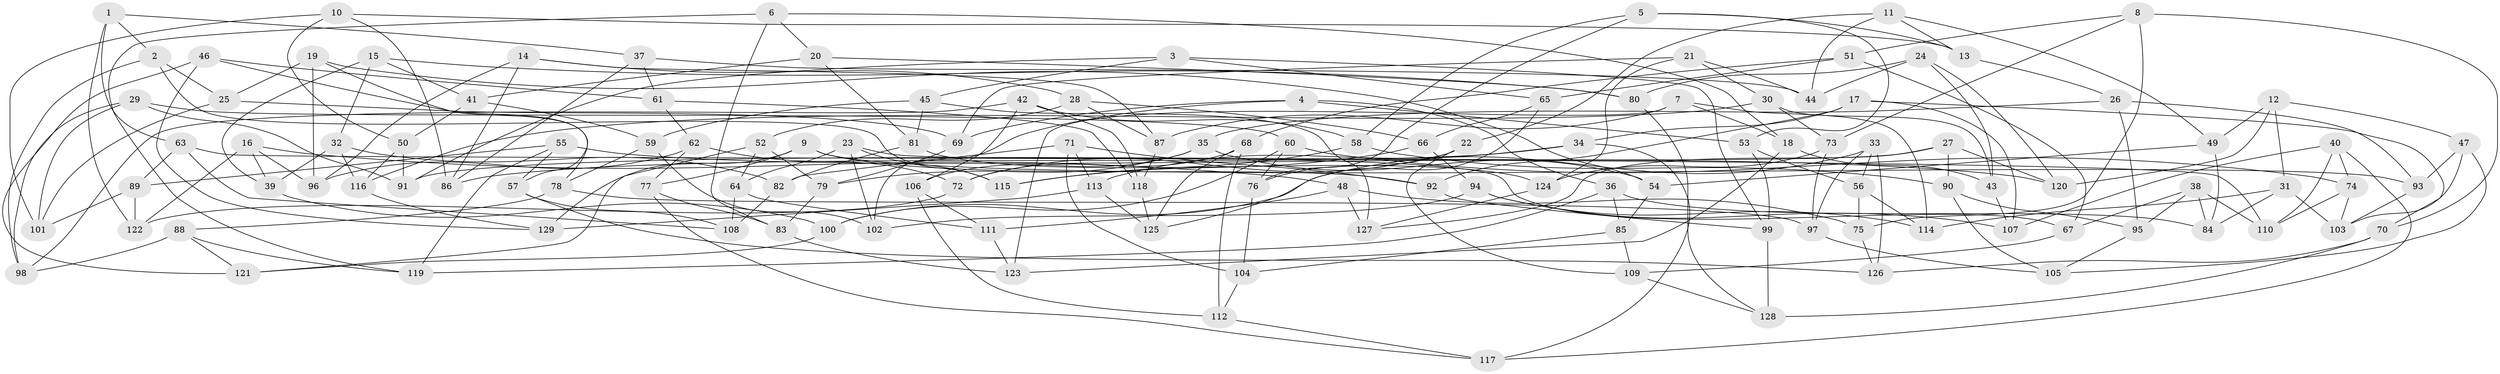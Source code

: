 // coarse degree distribution, {4: 0.6666666666666666, 8: 0.044444444444444446, 6: 0.2111111111111111, 5: 0.05555555555555555, 11: 0.011111111111111112, 10: 0.011111111111111112}
// Generated by graph-tools (version 1.1) at 2025/20/03/04/25 18:20:28]
// undirected, 129 vertices, 258 edges
graph export_dot {
graph [start="1"]
  node [color=gray90,style=filled];
  1;
  2;
  3;
  4;
  5;
  6;
  7;
  8;
  9;
  10;
  11;
  12;
  13;
  14;
  15;
  16;
  17;
  18;
  19;
  20;
  21;
  22;
  23;
  24;
  25;
  26;
  27;
  28;
  29;
  30;
  31;
  32;
  33;
  34;
  35;
  36;
  37;
  38;
  39;
  40;
  41;
  42;
  43;
  44;
  45;
  46;
  47;
  48;
  49;
  50;
  51;
  52;
  53;
  54;
  55;
  56;
  57;
  58;
  59;
  60;
  61;
  62;
  63;
  64;
  65;
  66;
  67;
  68;
  69;
  70;
  71;
  72;
  73;
  74;
  75;
  76;
  77;
  78;
  79;
  80;
  81;
  82;
  83;
  84;
  85;
  86;
  87;
  88;
  89;
  90;
  91;
  92;
  93;
  94;
  95;
  96;
  97;
  98;
  99;
  100;
  101;
  102;
  103;
  104;
  105;
  106;
  107;
  108;
  109;
  110;
  111;
  112;
  113;
  114;
  115;
  116;
  117;
  118;
  119;
  120;
  121;
  122;
  123;
  124;
  125;
  126;
  127;
  128;
  129;
  1 -- 2;
  1 -- 37;
  1 -- 63;
  1 -- 122;
  2 -- 98;
  2 -- 25;
  2 -- 115;
  3 -- 99;
  3 -- 91;
  3 -- 65;
  3 -- 45;
  4 -- 36;
  4 -- 69;
  4 -- 102;
  4 -- 53;
  5 -- 76;
  5 -- 58;
  5 -- 53;
  5 -- 13;
  6 -- 119;
  6 -- 18;
  6 -- 20;
  6 -- 83;
  7 -- 87;
  7 -- 18;
  7 -- 114;
  7 -- 123;
  8 -- 70;
  8 -- 51;
  8 -- 75;
  8 -- 73;
  9 -- 92;
  9 -- 129;
  9 -- 93;
  9 -- 77;
  10 -- 13;
  10 -- 101;
  10 -- 50;
  10 -- 86;
  11 -- 44;
  11 -- 13;
  11 -- 22;
  11 -- 49;
  12 -- 31;
  12 -- 120;
  12 -- 47;
  12 -- 49;
  13 -- 26;
  14 -- 86;
  14 -- 87;
  14 -- 96;
  14 -- 28;
  15 -- 32;
  15 -- 80;
  15 -- 39;
  15 -- 41;
  16 -- 39;
  16 -- 122;
  16 -- 96;
  16 -- 48;
  17 -- 70;
  17 -- 92;
  17 -- 34;
  17 -- 107;
  18 -- 43;
  18 -- 123;
  19 -- 25;
  19 -- 96;
  19 -- 57;
  19 -- 54;
  20 -- 41;
  20 -- 81;
  20 -- 80;
  21 -- 30;
  21 -- 69;
  21 -- 44;
  21 -- 124;
  22 -- 109;
  22 -- 76;
  22 -- 72;
  23 -- 64;
  23 -- 115;
  23 -- 102;
  23 -- 67;
  24 -- 44;
  24 -- 43;
  24 -- 120;
  24 -- 80;
  25 -- 69;
  25 -- 101;
  26 -- 95;
  26 -- 93;
  26 -- 35;
  27 -- 127;
  27 -- 90;
  27 -- 91;
  27 -- 120;
  28 -- 52;
  28 -- 66;
  28 -- 87;
  29 -- 91;
  29 -- 98;
  29 -- 101;
  29 -- 60;
  30 -- 43;
  30 -- 73;
  30 -- 116;
  31 -- 114;
  31 -- 103;
  31 -- 84;
  32 -- 116;
  32 -- 82;
  32 -- 39;
  33 -- 126;
  33 -- 56;
  33 -- 100;
  33 -- 97;
  34 -- 117;
  34 -- 113;
  34 -- 86;
  35 -- 79;
  35 -- 106;
  35 -- 54;
  36 -- 119;
  36 -- 84;
  36 -- 85;
  37 -- 44;
  37 -- 61;
  37 -- 86;
  38 -- 110;
  38 -- 84;
  38 -- 67;
  38 -- 95;
  39 -- 100;
  40 -- 74;
  40 -- 117;
  40 -- 107;
  40 -- 110;
  41 -- 59;
  41 -- 50;
  42 -- 98;
  42 -- 58;
  42 -- 106;
  42 -- 118;
  43 -- 107;
  45 -- 59;
  45 -- 81;
  45 -- 127;
  46 -- 78;
  46 -- 129;
  46 -- 61;
  46 -- 121;
  47 -- 103;
  47 -- 93;
  47 -- 105;
  48 -- 127;
  48 -- 111;
  48 -- 75;
  49 -- 54;
  49 -- 84;
  50 -- 91;
  50 -- 116;
  51 -- 68;
  51 -- 67;
  51 -- 65;
  52 -- 79;
  52 -- 121;
  52 -- 64;
  53 -- 99;
  53 -- 56;
  54 -- 85;
  55 -- 57;
  55 -- 89;
  55 -- 119;
  55 -- 120;
  56 -- 75;
  56 -- 114;
  57 -- 108;
  57 -- 126;
  58 -- 115;
  58 -- 90;
  59 -- 78;
  59 -- 102;
  60 -- 76;
  60 -- 74;
  60 -- 100;
  61 -- 118;
  61 -- 62;
  62 -- 77;
  62 -- 96;
  62 -- 72;
  63 -- 110;
  63 -- 108;
  63 -- 89;
  64 -- 111;
  64 -- 108;
  65 -- 125;
  65 -- 66;
  66 -- 115;
  66 -- 94;
  67 -- 109;
  68 -- 125;
  68 -- 112;
  68 -- 72;
  69 -- 79;
  70 -- 128;
  70 -- 126;
  71 -- 82;
  71 -- 113;
  71 -- 92;
  71 -- 104;
  72 -- 122;
  73 -- 124;
  73 -- 97;
  74 -- 110;
  74 -- 103;
  75 -- 126;
  76 -- 104;
  77 -- 117;
  77 -- 83;
  78 -- 88;
  78 -- 97;
  79 -- 83;
  80 -- 128;
  81 -- 124;
  81 -- 82;
  82 -- 108;
  83 -- 123;
  85 -- 104;
  85 -- 109;
  87 -- 118;
  88 -- 119;
  88 -- 98;
  88 -- 121;
  89 -- 122;
  89 -- 101;
  90 -- 105;
  90 -- 95;
  92 -- 99;
  93 -- 103;
  94 -- 107;
  94 -- 102;
  94 -- 114;
  95 -- 105;
  97 -- 105;
  99 -- 128;
  100 -- 121;
  104 -- 112;
  106 -- 112;
  106 -- 111;
  109 -- 128;
  111 -- 123;
  112 -- 117;
  113 -- 129;
  113 -- 125;
  116 -- 129;
  118 -- 125;
  124 -- 127;
}
